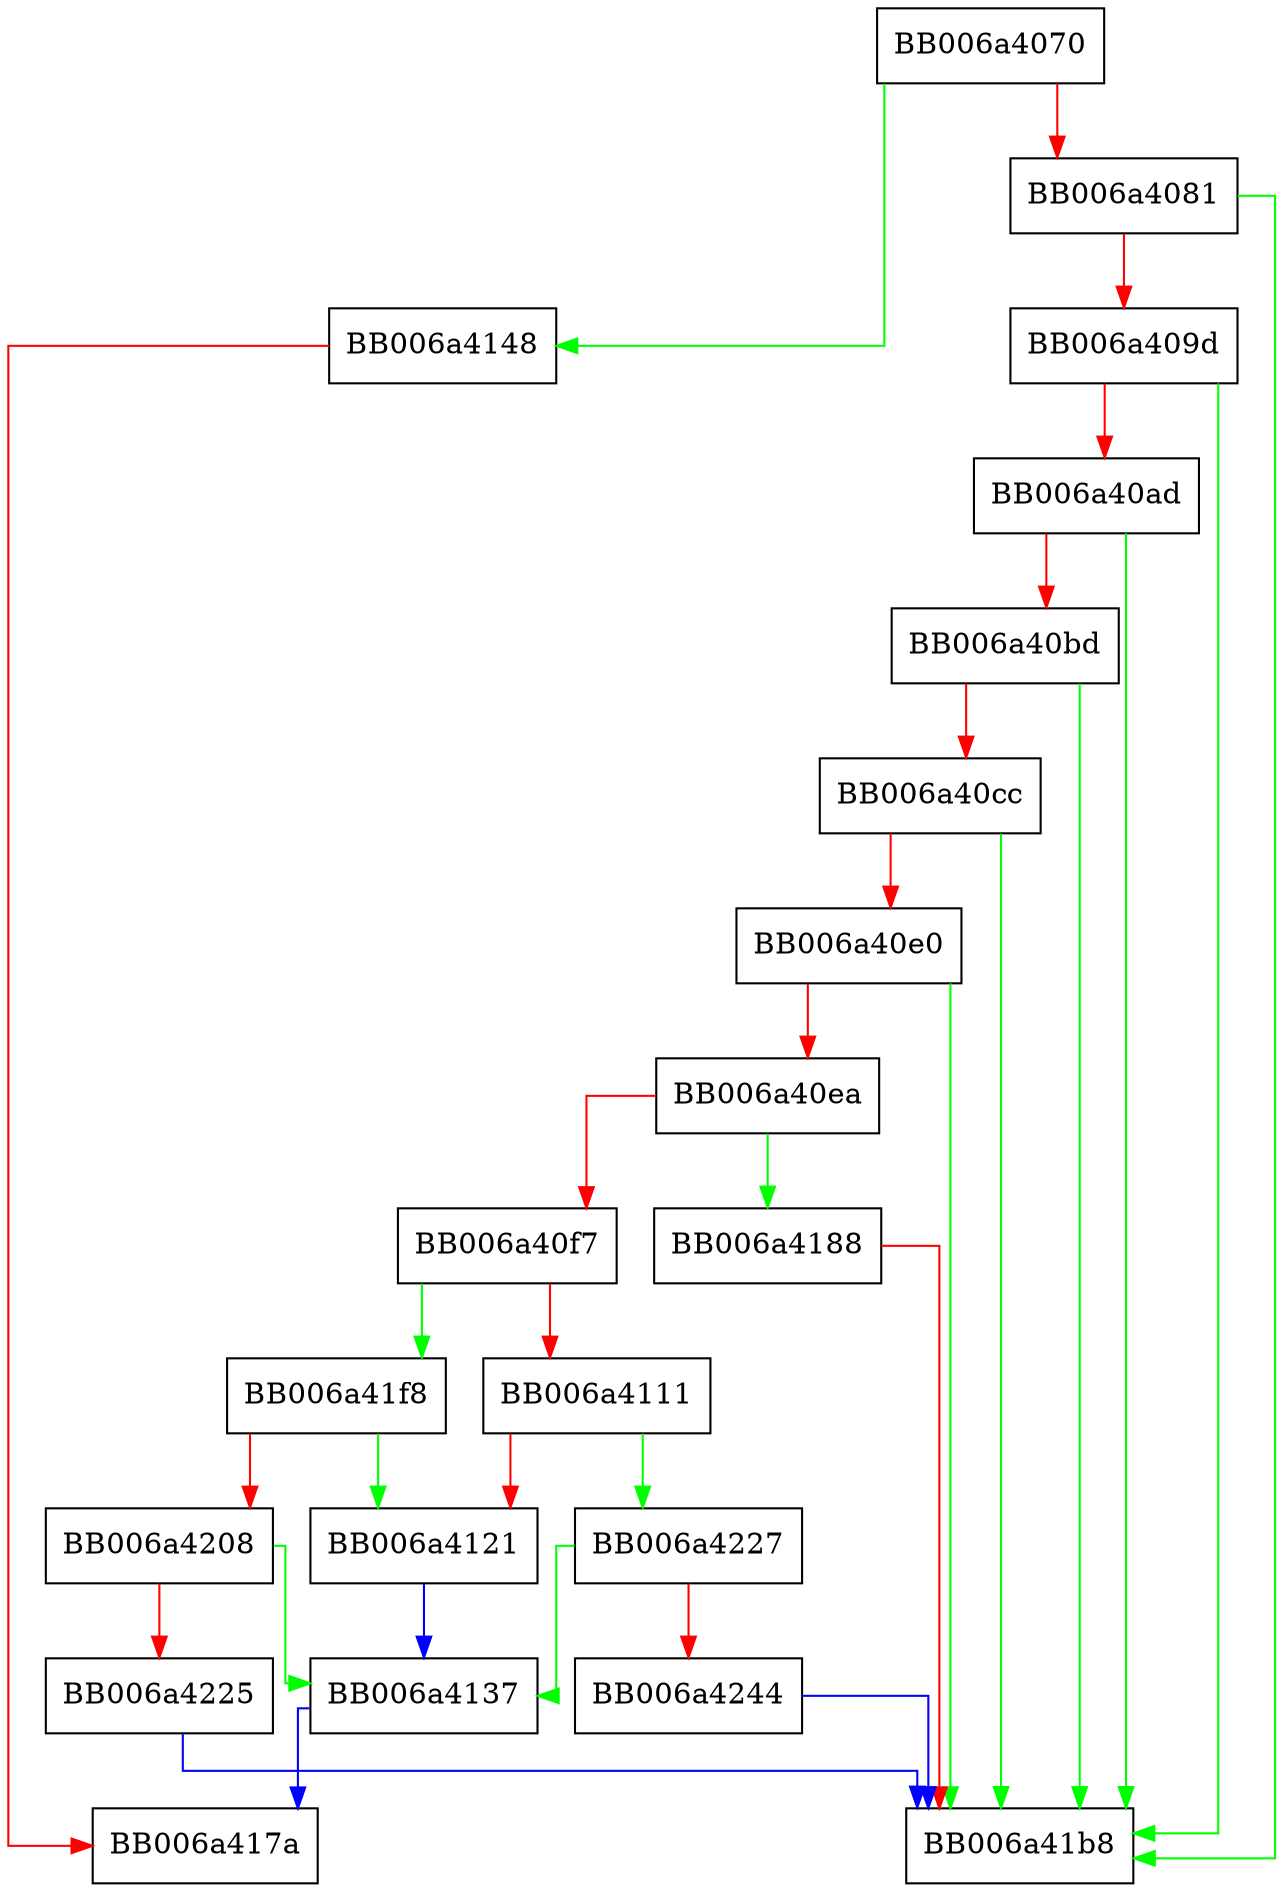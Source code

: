 digraph sm4_xts_stream_update {
  node [shape="box"];
  graph [splines=ortho];
  BB006a4070 -> BB006a4148 [color="green"];
  BB006a4070 -> BB006a4081 [color="red"];
  BB006a4081 -> BB006a41b8 [color="green"];
  BB006a4081 -> BB006a409d [color="red"];
  BB006a409d -> BB006a41b8 [color="green"];
  BB006a409d -> BB006a40ad [color="red"];
  BB006a40ad -> BB006a41b8 [color="green"];
  BB006a40ad -> BB006a40bd [color="red"];
  BB006a40bd -> BB006a41b8 [color="green"];
  BB006a40bd -> BB006a40cc [color="red"];
  BB006a40cc -> BB006a41b8 [color="green"];
  BB006a40cc -> BB006a40e0 [color="red"];
  BB006a40e0 -> BB006a41b8 [color="green"];
  BB006a40e0 -> BB006a40ea [color="red"];
  BB006a40ea -> BB006a4188 [color="green"];
  BB006a40ea -> BB006a40f7 [color="red"];
  BB006a40f7 -> BB006a41f8 [color="green"];
  BB006a40f7 -> BB006a4111 [color="red"];
  BB006a4111 -> BB006a4227 [color="green"];
  BB006a4111 -> BB006a4121 [color="red"];
  BB006a4121 -> BB006a4137 [color="blue"];
  BB006a4137 -> BB006a417a [color="blue"];
  BB006a4148 -> BB006a417a [color="red"];
  BB006a4188 -> BB006a41b8 [color="red"];
  BB006a41f8 -> BB006a4121 [color="green"];
  BB006a41f8 -> BB006a4208 [color="red"];
  BB006a4208 -> BB006a4137 [color="green"];
  BB006a4208 -> BB006a4225 [color="red"];
  BB006a4225 -> BB006a41b8 [color="blue"];
  BB006a4227 -> BB006a4137 [color="green"];
  BB006a4227 -> BB006a4244 [color="red"];
  BB006a4244 -> BB006a41b8 [color="blue"];
}